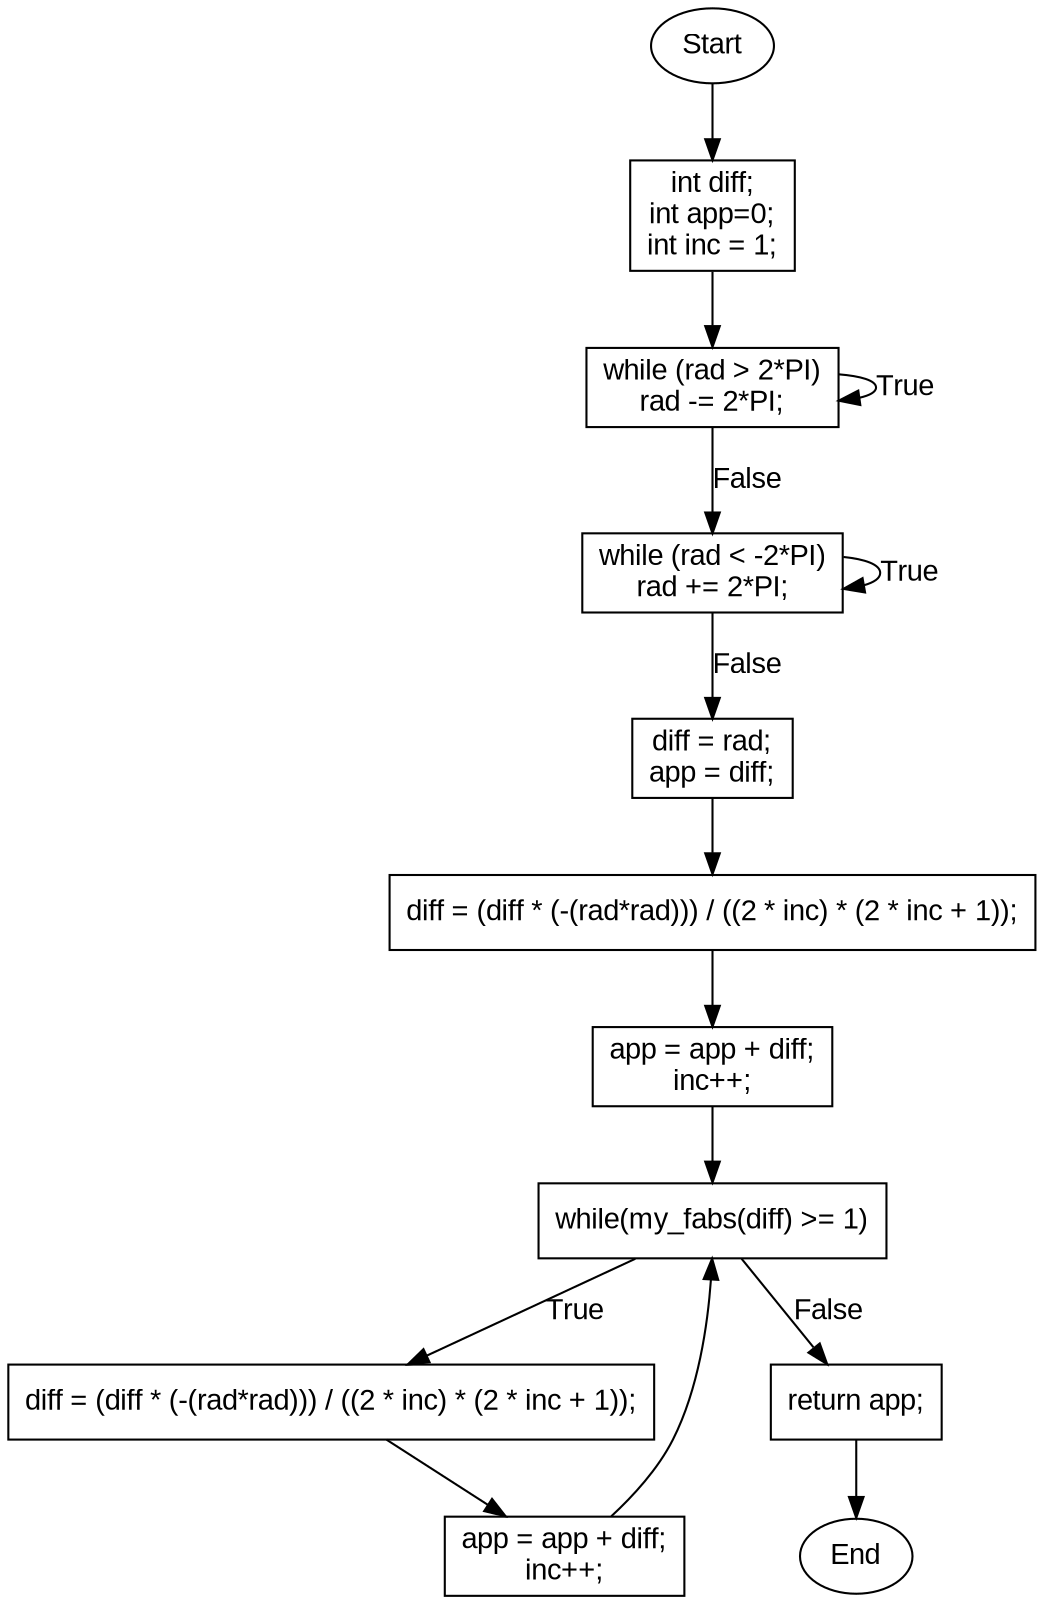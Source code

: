 digraph my_sin {
    rankdir=TB;
    node [shape=box, fontname=Arial];
    edge [fontname=Arial];

    start [label="Start", shape=ellipse];
    end [label="End", shape=ellipse];
    node1 [label="int diff;\nint app=0;\nint inc = 1;"];
    node2 [label="while (rad > 2*PI)\nrad -= 2*PI;"];
    node3 [label="while (rad < -2*PI)\nrad += 2*PI;"];
    node4 [label="diff = rad;\napp = diff;"];
    node5 [label="diff = (diff * (-(rad*rad))) / ((2 * inc) * (2 * inc + 1));"];
    node6 [label="app = app + diff;\ninc++;"];
    node7 [label="while(my_fabs(diff) >= 1)"];
    node8 [label="diff = (diff * (-(rad*rad))) / ((2 * inc) * (2 * inc + 1));"];
    node9 [label="app = app + diff;\ninc++;"];
    node10 [label="return app;"];

    start -> node1;
    node1 -> node2;
    node2 -> node3 [label="False"];
    node2 -> node2 [label="True"];
    node3 -> node4 [label="False"];
    node3 -> node3 [label="True"];
    node4 -> node5;
    node5 -> node6;
    node6 -> node7;
    node7 -> node8 [label="True"];
    node7 -> node10 [label="False"];
    node8 -> node9;
    node9 -> node7;
    node10 -> end;
}